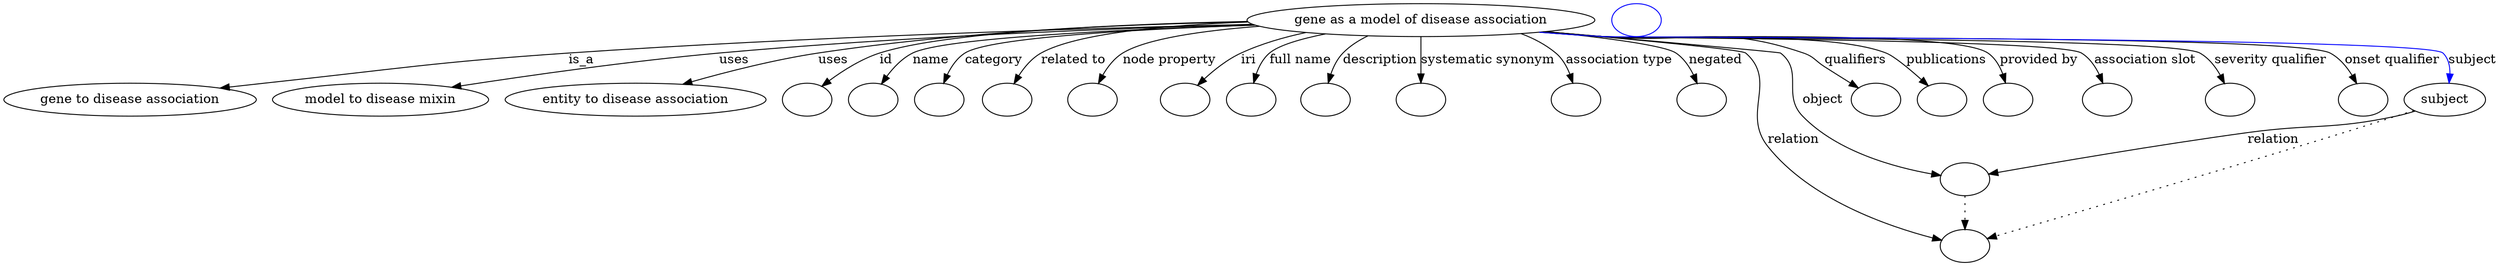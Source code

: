 digraph {
	graph [bb="0,0,2241.3,281"];
	node [label="\N"];
	"gene as a model of disease association"	 [height=0.5,
		label="gene as a model of disease association",
		pos="1277.1,263",
		width=4.0461];
	"gene to disease association"	 [height=0.5,
		pos="105.14,177",
		width=2.9207];
	"gene as a model of disease association" -> "gene to disease association"	 [label=is_a,
		lp="516.42,220",
		pos="e,181.11,189.48 1134.6,259.14 979.42,254.28 724.1,244.4 504.59,227 377.33,216.91 345.66,212.07 219.14,195 210.1,193.78 200.67,192.42 \
191.27,191.02"];
	"model to disease mixin"	 [height=0.5,
		pos="320.14,177",
		width=2.5527];
	"gene as a model of disease association" -> "model to disease mixin"	 [label=uses,
		lp="647.2,220",
		pos="e,385.91,189.63 1135.3,258.79 1005,254.03 806.64,244.55 635.03,227 552.84,218.59 459.44,202.99 395.85,191.44"];
	"entity to disease association"	 [height=0.5,
		pos="538.14,177",
		width=3.0164];
	"gene as a model of disease association" -> "entity to disease association"	 [label=uses,
		lp="737.2,220",
		pos="e,587.54,193.06 1139.2,257.1 1002.2,250.69 801.75,239.64 725.03,227 681.72,219.86 633.91,206.98 597.49,196.08"];
	id	 [color=black,
		height=0.5,
		label="",
		pos="692.14,177",
		width=0.75];
	"gene as a model of disease association" -> id	 [color=black,
		label=id,
		lp="794.59,220",
		pos="e,711.4,190.03 1135.3,258.9 1014.6,254.24 851.14,244.85 788.25,227 763.84,220.07 738.47,206.56 719.92,195.32",
		style=solid];
	name	 [color=black,
		height=0.5,
		label="",
		pos="764.14,177",
		width=0.75];
	"gene as a model of disease association" -> name	 [color=black,
		label=name,
		lp="842.3,220",
		pos="e,778.45,192.62 1142.1,256.2 1020.2,249.42 855.61,238.38 826.83,227 811.62,220.99 797.17,209.96 785.98,199.79",
		style=solid];
	category	 [color=black,
		height=0.5,
		label="",
		pos="836.14,177",
		width=0.75];
	"gene as a model of disease association" -> category	 [color=black,
		label=category,
		lp="901.24,220",
		pos="e,845.46,194.46 1142.7,256.06 1035.7,249.69 900.25,239.37 876.95,227 866.6,221.51 857.9,212.16 851.22,203.02",
		style=solid];
	"related to"	 [color=black,
		height=0.5,
		label="",
		pos="908.14,177",
		width=0.75];
	"gene as a model of disease association" -> "related to"	 [color=black,
		label="related to",
		lp="970.38,220",
		pos="e,915.75,194.34 1149.6,254.27 1063.2,247.49 961.6,237.51 943.67,227 934.16,221.43 926.54,212.19 920.82,203.16",
		style=solid];
	"node property"	 [color=black,
		height=0.5,
		label="",
		pos="980.14,177",
		width=0.75];
	"gene as a model of disease association" -> "node property"	 [color=black,
		label="node property",
		lp="1053.2,220",
		pos="e,987.5,194.7 1146.4,255.03 1092.2,249.71 1036.6,241.02 1014,227 1005,221.42 997.85,212.46 992.47,203.67",
		style=solid];
	iri	 [color=black,
		height=0.5,
		label="",
		pos="1052.1,177",
		width=0.75];
	"gene as a model of disease association" -> iri	 [color=black,
		label=iri,
		lp="1126.4,220",
		pos="e,1068.1,191.83 1185.9,248.83 1163.7,243.58 1140.3,236.49 1119.7,227 1104,219.77 1088.3,208.5 1076,198.49",
		style=solid];
	"full name"	 [color=black,
		height=0.5,
		label="",
		pos="1124.1,177",
		width=0.75];
	"gene as a model of disease association" -> "full name"	 [color=black,
		label="full name",
		lp="1173.8,220",
		pos="e,1128.2,195.07 1200.6,247.59 1177.4,241.71 1155.8,234.58 1146.9,227 1140,221.12 1135.1,212.74 1131.7,204.51",
		style=solid];
	description	 [color=black,
		height=0.5,
		label="",
		pos="1196.1,177",
		width=0.75];
	"gene as a model of disease association" -> description	 [color=black,
		label=description,
		lp="1242.2,220",
		pos="e,1198.1,195.24 1233.6,245.7 1225.1,240.71 1217,234.53 1210.9,227 1205.9,220.74 1202.5,212.78 1200.3,205.08",
		style=solid];
	"systematic synonym"	 [color=black,
		height=0.5,
		label="",
		pos="1277.1,177",
		width=0.75];
	"gene as a model of disease association" -> "systematic synonym"	 [color=black,
		label="systematic synonym",
		lp="1334.1,220",
		pos="e,1277.1,195.21 1277.1,244.76 1277.1,233.36 1277.1,218.43 1277.1,205.49",
		style=solid];
	"association type"	 [color=black,
		height=0.5,
		label="",
		pos="1414.1,177",
		width=0.75];
	"gene as a model of disease association" -> "association type"	 [color=black,
		label="association type",
		lp="1448,220",
		pos="e,1410.2,194.95 1356.7,247.93 1369.6,242.85 1382,236.07 1392.1,227 1398.8,221.07 1403.5,212.76 1406.8,204.63",
		style=solid];
	negated	 [color=black,
		height=0.5,
		label="",
		pos="1510.1,177",
		width=0.75];
	"gene as a model of disease association" -> negated	 [color=black,
		label=negated,
		lp="1527.9,220",
		pos="e,1510.1,195.21 1384.3,250.73 1435.8,243.89 1488.2,235.13 1497.1,227 1503.3,221.39 1506.7,213.28 1508.5,205.21",
		style=solid];
	relation	 [color=black,
		height=0.5,
		label="",
		pos="1762.1,18",
		width=0.75];
	"gene as a model of disease association" -> relation	 [color=black,
		label=relation,
		lp="1616.5,134",
		pos="e,1739.1,27.434 1382.7,250.51 1459.5,241.23 1550.6,229.73 1554.1,227 1592,197.68 1563.9,163.99 1594.4,127 1631.6,81.825 1692.4,48.907 \
1729.7,31.675",
		style=solid];
	object	 [color=black,
		height=0.5,
		label="",
		pos="1762.1,91",
		width=0.75];
	"gene as a model of disease association" -> object	 [color=black,
		label=object,
		lp="1637.2,177",
		pos="e,1736.3,96.77 1383,250.61 1399.5,248.71 1416.3,246.79 1432.1,245 1468.8,240.87 1568.4,250.14 1597.1,227 1622,207.01 1598.8,182.88 \
1619.9,159 1648.1,127.18 1694.4,108.95 1726.5,99.527",
		style=solid];
	qualifiers	 [color=black,
		height=0.5,
		label="",
		pos="1690.1,177",
		width=0.75];
	"gene as a model of disease association" -> qualifiers	 [color=black,
		label=qualifiers,
		lp="1671.2,220",
		pos="e,1673.2,191.06 1382.2,250.5 1398.9,248.6 1416,246.7 1432.1,245 1516.5,236.11 1542.9,257.22 1622.1,227 1631.4,223.48 1649.8,209.76 \
1665.1,197.59",
		style=solid];
	publications	 [color=black,
		height=0.5,
		label="",
		pos="1762.1,177",
		width=0.75];
	"gene as a model of disease association" -> publications	 [color=black,
		label=publications,
		lp="1753.4,220",
		pos="e,1745.8,191.37 1380.5,250.31 1397.7,248.39 1415.4,246.54 1432.1,245 1490.9,239.59 1641.9,247.89 1697.1,227 1706.1,223.62 1723.5,\
210.05 1738.1,197.9",
		style=solid];
	"provided by"	 [color=black,
		height=0.5,
		label="",
		pos="1834.1,177",
		width=0.75];
	"gene as a model of disease association" -> "provided by"	 [color=black,
		label="provided by",
		lp="1841.8,220",
		pos="e,1823.9,193.68 1379.6,250.15 1397.1,248.23 1415.1,246.42 1432.1,245 1471.6,241.71 1752.3,243.83 1788.1,227 1799.9,221.5 1810,211.51 \
1817.7,201.91",
		style=solid];
	"association slot"	 [color=black,
		height=0.5,
		label="",
		pos="1906.1,177",
		width=0.75];
	"gene as a model of disease association" -> "association slot"	 [color=black,
		label="association slot",
		lp="1935.1,220",
		pos="e,1901.1,194.99 1378.8,250.09 1396.5,248.15 1414.9,246.35 1432.1,245 1481.6,241.14 1835.9,252.94 1878.1,227 1886.6,221.8 1892.7,\
213.05 1897.1,204.31",
		style=solid];
	"severity qualifier"	 [color=black,
		height=0.5,
		label="",
		pos="2009.1,177",
		width=0.75];
	"gene as a model of disease association" -> "severity qualifier"	 [color=black,
		label="severity qualifier",
		lp="2042.4,220",
		pos="e,2004.4,195.01 1378.3,250.03 1396.2,248.08 1414.7,246.29 1432.1,245 1462.6,242.73 1956.1,243.09 1982.1,227 1990.5,221.81 1996.5,\
213.07 2000.6,204.32",
		style=solid];
	"onset qualifier"	 [color=black,
		height=0.5,
		label="",
		pos="2126.1,177",
		width=0.75];
	"gene as a model of disease association" -> "onset qualifier"	 [color=black,
		label="onset qualifier",
		lp="2148,220",
		pos="e,2119.6,194.63 1377.9,249.99 1395.9,248.04 1414.6,246.26 1432.1,245 1468.8,242.38 2061,244.85 2093.1,227 2102.6,221.77 2109.7,212.6 \
2115,203.52",
		style=solid];
	subject	 [height=0.5,
		pos="2206.1,177",
		width=0.97656];
	"gene as a model of disease association" -> subject	 [color=blue,
		label=subject,
		lp="2221,220",
		pos="e,2206.1,195.19 1377.9,249.94 1395.9,247.99 1414.6,246.23 1432.1,245 1474.3,242.06 2158.8,252.92 2192.1,227 2198.9,221.73 2202.6,\
213.46 2204.5,205.15",
		style=solid];
	object -> relation	 [pos="e,1762.1,36.09 1762.1,72.955 1762.1,64.883 1762.1,55.176 1762.1,46.182",
		style=dotted];
	subject -> relation	 [pos="e,1786.6,26.167 2178.8,165.56 2173.3,163.33 2167.5,161.05 2162.1,159 2027.7,107.83 1865.5,52.633 1796.2,29.364",
		style=dotted];
	subject -> object	 [label=relation,
		lp="2047.5,134",
		pos="e,1787.9,96.372 2179.5,164.84 2173.9,162.62 2167.9,160.53 2162.1,159 2103.3,143.35 2086.5,150.66 2026.4,141 1944.2,127.79 1848.4,\
108.74 1797.7,98.384"];
	"gene as a model of disease association subject"	 [color=blue,
		height=0.5,
		label="",
		pos="1468.1,263",
		width=0.75];
}
